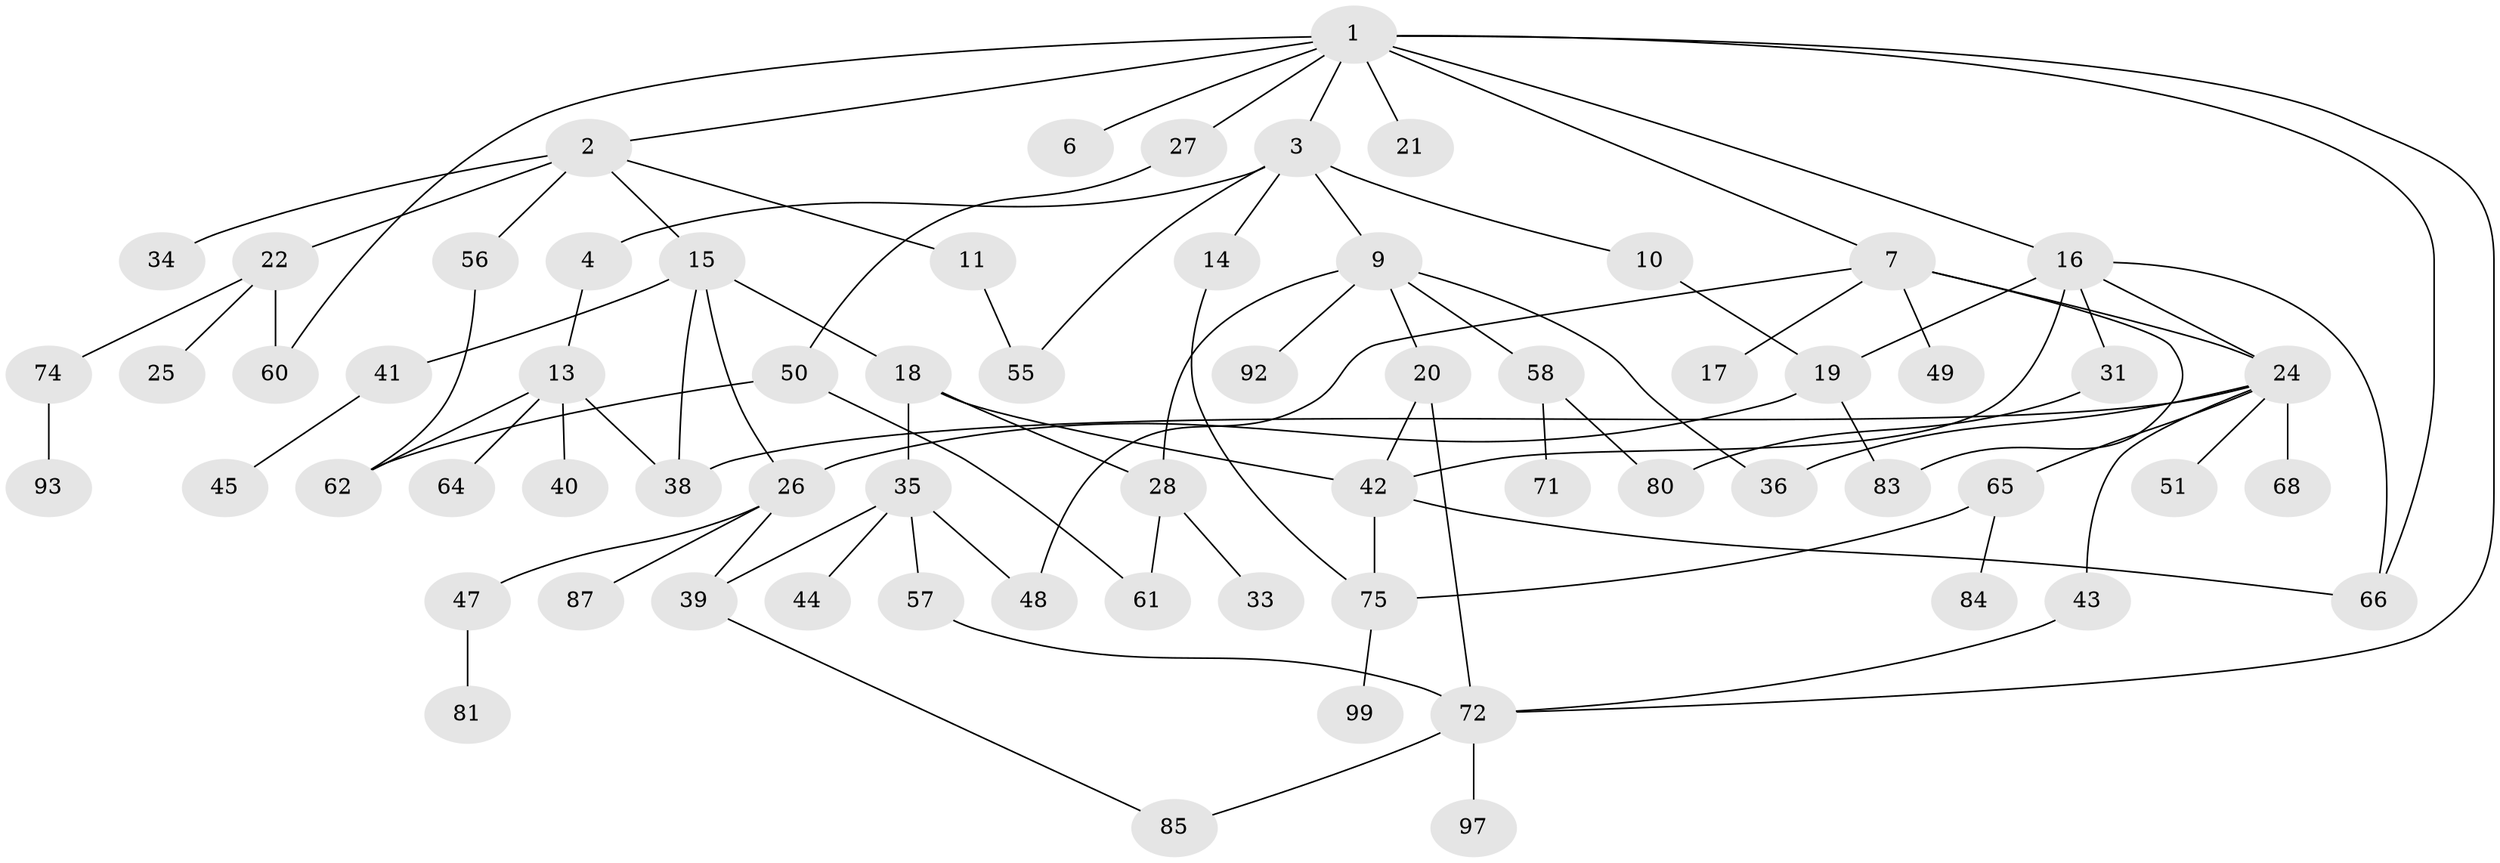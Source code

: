 // original degree distribution, {6: 0.05, 5: 0.07, 2: 0.25, 1: 0.3, 3: 0.27, 4: 0.06}
// Generated by graph-tools (version 1.1) at 2025/38/02/21/25 10:38:51]
// undirected, 67 vertices, 92 edges
graph export_dot {
graph [start="1"]
  node [color=gray90,style=filled];
  1 [super="+5"];
  2 [super="+12"];
  3 [super="+8"];
  4;
  6;
  7 [super="+37"];
  9 [super="+78"];
  10 [super="+23"];
  11;
  13 [super="+46"];
  14 [super="+32"];
  15 [super="+100"];
  16 [super="+90"];
  17;
  18 [super="+98"];
  19 [super="+59"];
  20 [super="+69"];
  21;
  22 [super="+53"];
  24 [super="+30"];
  25;
  26 [super="+29"];
  27 [super="+70"];
  28 [super="+89"];
  31;
  33;
  34;
  35 [super="+67"];
  36;
  38 [super="+52"];
  39;
  40;
  41;
  42 [super="+94"];
  43 [super="+54"];
  44 [super="+82"];
  45;
  47 [super="+86"];
  48;
  49;
  50;
  51 [super="+96"];
  55 [super="+77"];
  56;
  57 [super="+95"];
  58;
  60;
  61 [super="+73"];
  62 [super="+63"];
  64;
  65;
  66 [super="+76"];
  68;
  71;
  72 [super="+79"];
  74;
  75 [super="+91"];
  80 [super="+88"];
  81;
  83;
  84;
  85;
  87;
  92;
  93;
  97;
  99;
  1 -- 2;
  1 -- 3;
  1 -- 7;
  1 -- 21;
  1 -- 27;
  1 -- 16;
  1 -- 66;
  1 -- 6;
  1 -- 60;
  1 -- 72;
  2 -- 11;
  2 -- 15;
  2 -- 34;
  2 -- 56;
  2 -- 22;
  3 -- 4;
  3 -- 9;
  3 -- 14;
  3 -- 55;
  3 -- 10;
  4 -- 13;
  7 -- 17;
  7 -- 24;
  7 -- 49;
  7 -- 83;
  7 -- 48;
  9 -- 20;
  9 -- 36;
  9 -- 58;
  9 -- 92;
  9 -- 28;
  10 -- 19;
  11 -- 55;
  13 -- 40;
  13 -- 64;
  13 -- 62;
  13 -- 38;
  14 -- 75;
  15 -- 18;
  15 -- 26;
  15 -- 41;
  15 -- 38;
  16 -- 19;
  16 -- 31;
  16 -- 24;
  16 -- 42;
  16 -- 66;
  18 -- 28;
  18 -- 35;
  18 -- 42;
  19 -- 26;
  19 -- 83;
  20 -- 42;
  20 -- 72;
  22 -- 25;
  22 -- 74;
  22 -- 60;
  24 -- 43;
  24 -- 65;
  24 -- 51;
  24 -- 68;
  24 -- 36;
  24 -- 38;
  26 -- 39;
  26 -- 87;
  26 -- 47;
  27 -- 50;
  28 -- 33;
  28 -- 61;
  31 -- 80;
  35 -- 44;
  35 -- 48;
  35 -- 57;
  35 -- 39;
  39 -- 85;
  41 -- 45;
  42 -- 66;
  42 -- 75;
  43 -- 72;
  47 -- 81;
  50 -- 62;
  50 -- 61;
  56 -- 62;
  57 -- 72;
  58 -- 71;
  58 -- 80;
  65 -- 75;
  65 -- 84;
  72 -- 97;
  72 -- 85;
  74 -- 93;
  75 -- 99;
}
